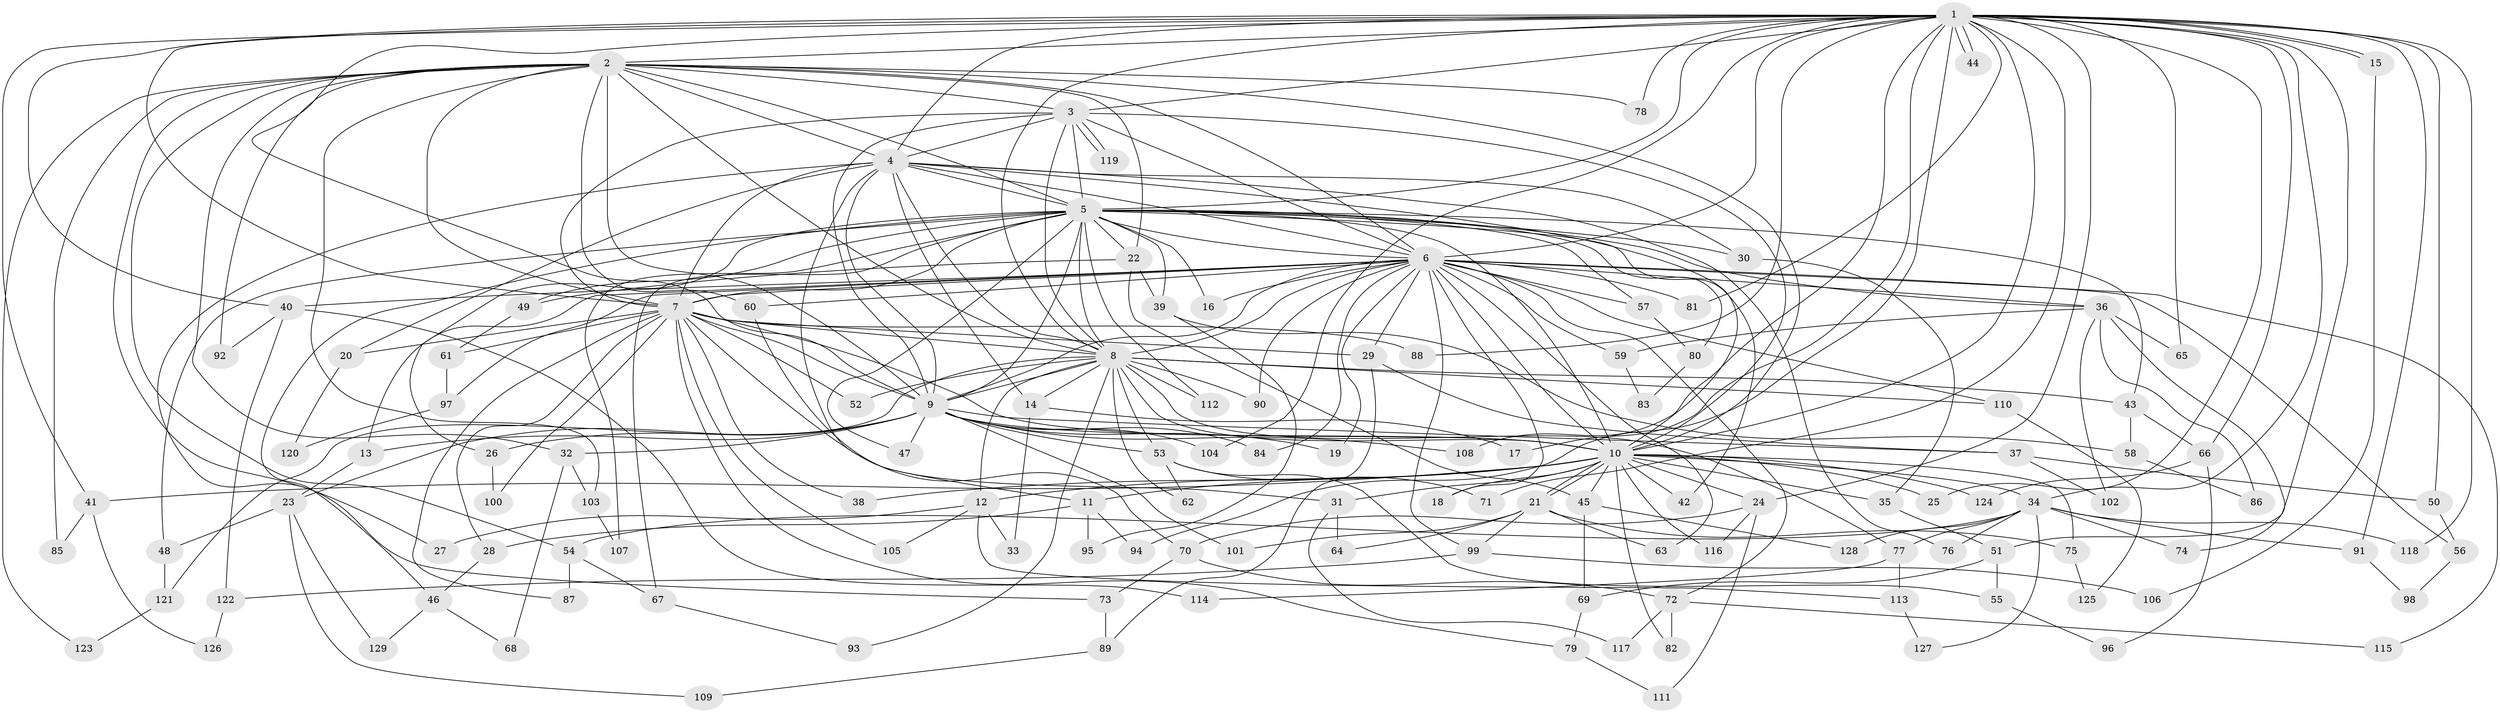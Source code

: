 // Generated by graph-tools (version 1.1) at 2025/34/03/09/25 02:34:56]
// undirected, 129 vertices, 283 edges
graph export_dot {
graph [start="1"]
  node [color=gray90,style=filled];
  1;
  2;
  3;
  4;
  5;
  6;
  7;
  8;
  9;
  10;
  11;
  12;
  13;
  14;
  15;
  16;
  17;
  18;
  19;
  20;
  21;
  22;
  23;
  24;
  25;
  26;
  27;
  28;
  29;
  30;
  31;
  32;
  33;
  34;
  35;
  36;
  37;
  38;
  39;
  40;
  41;
  42;
  43;
  44;
  45;
  46;
  47;
  48;
  49;
  50;
  51;
  52;
  53;
  54;
  55;
  56;
  57;
  58;
  59;
  60;
  61;
  62;
  63;
  64;
  65;
  66;
  67;
  68;
  69;
  70;
  71;
  72;
  73;
  74;
  75;
  76;
  77;
  78;
  79;
  80;
  81;
  82;
  83;
  84;
  85;
  86;
  87;
  88;
  89;
  90;
  91;
  92;
  93;
  94;
  95;
  96;
  97;
  98;
  99;
  100;
  101;
  102;
  103;
  104;
  105;
  106;
  107;
  108;
  109;
  110;
  111;
  112;
  113;
  114;
  115;
  116;
  117;
  118;
  119;
  120;
  121;
  122;
  123;
  124;
  125;
  126;
  127;
  128;
  129;
  1 -- 2;
  1 -- 3;
  1 -- 4;
  1 -- 5;
  1 -- 6;
  1 -- 7;
  1 -- 8;
  1 -- 9;
  1 -- 10;
  1 -- 15;
  1 -- 15;
  1 -- 17;
  1 -- 24;
  1 -- 25;
  1 -- 34;
  1 -- 40;
  1 -- 41;
  1 -- 44;
  1 -- 44;
  1 -- 50;
  1 -- 51;
  1 -- 65;
  1 -- 66;
  1 -- 71;
  1 -- 78;
  1 -- 81;
  1 -- 88;
  1 -- 91;
  1 -- 94;
  1 -- 104;
  1 -- 108;
  1 -- 118;
  2 -- 3;
  2 -- 4;
  2 -- 5;
  2 -- 6;
  2 -- 7;
  2 -- 8;
  2 -- 9;
  2 -- 10;
  2 -- 22;
  2 -- 27;
  2 -- 32;
  2 -- 54;
  2 -- 60;
  2 -- 78;
  2 -- 85;
  2 -- 92;
  2 -- 103;
  2 -- 123;
  3 -- 4;
  3 -- 5;
  3 -- 6;
  3 -- 7;
  3 -- 8;
  3 -- 9;
  3 -- 10;
  3 -- 119;
  3 -- 119;
  4 -- 5;
  4 -- 6;
  4 -- 7;
  4 -- 8;
  4 -- 9;
  4 -- 10;
  4 -- 11;
  4 -- 14;
  4 -- 20;
  4 -- 30;
  4 -- 73;
  4 -- 76;
  5 -- 6;
  5 -- 7;
  5 -- 8;
  5 -- 9;
  5 -- 10;
  5 -- 16;
  5 -- 22;
  5 -- 26;
  5 -- 30;
  5 -- 36;
  5 -- 39;
  5 -- 42;
  5 -- 43;
  5 -- 46;
  5 -- 47;
  5 -- 48;
  5 -- 49;
  5 -- 57;
  5 -- 67;
  5 -- 80;
  5 -- 107;
  5 -- 112;
  6 -- 7;
  6 -- 8;
  6 -- 9;
  6 -- 10;
  6 -- 13;
  6 -- 16;
  6 -- 18;
  6 -- 19;
  6 -- 29;
  6 -- 36;
  6 -- 40;
  6 -- 56;
  6 -- 57;
  6 -- 59;
  6 -- 60;
  6 -- 63;
  6 -- 72;
  6 -- 81;
  6 -- 84;
  6 -- 90;
  6 -- 97;
  6 -- 99;
  6 -- 110;
  6 -- 115;
  7 -- 8;
  7 -- 9;
  7 -- 10;
  7 -- 20;
  7 -- 28;
  7 -- 29;
  7 -- 31;
  7 -- 38;
  7 -- 52;
  7 -- 61;
  7 -- 79;
  7 -- 87;
  7 -- 88;
  7 -- 100;
  7 -- 105;
  8 -- 9;
  8 -- 10;
  8 -- 12;
  8 -- 14;
  8 -- 43;
  8 -- 52;
  8 -- 53;
  8 -- 62;
  8 -- 77;
  8 -- 90;
  8 -- 93;
  8 -- 110;
  8 -- 112;
  8 -- 121;
  9 -- 10;
  9 -- 13;
  9 -- 19;
  9 -- 23;
  9 -- 26;
  9 -- 32;
  9 -- 37;
  9 -- 47;
  9 -- 53;
  9 -- 84;
  9 -- 101;
  9 -- 104;
  9 -- 108;
  10 -- 11;
  10 -- 12;
  10 -- 18;
  10 -- 21;
  10 -- 21;
  10 -- 24;
  10 -- 25;
  10 -- 31;
  10 -- 34;
  10 -- 35;
  10 -- 38;
  10 -- 41;
  10 -- 42;
  10 -- 45;
  10 -- 75;
  10 -- 82;
  10 -- 116;
  10 -- 124;
  11 -- 28;
  11 -- 94;
  11 -- 95;
  12 -- 27;
  12 -- 33;
  12 -- 105;
  12 -- 113;
  13 -- 23;
  14 -- 17;
  14 -- 33;
  15 -- 106;
  20 -- 120;
  21 -- 63;
  21 -- 64;
  21 -- 75;
  21 -- 99;
  21 -- 101;
  22 -- 39;
  22 -- 45;
  22 -- 49;
  23 -- 48;
  23 -- 109;
  23 -- 129;
  24 -- 70;
  24 -- 111;
  24 -- 116;
  26 -- 100;
  28 -- 46;
  29 -- 37;
  29 -- 89;
  30 -- 35;
  31 -- 64;
  31 -- 117;
  32 -- 68;
  32 -- 103;
  34 -- 54;
  34 -- 74;
  34 -- 76;
  34 -- 77;
  34 -- 91;
  34 -- 118;
  34 -- 127;
  34 -- 128;
  35 -- 51;
  36 -- 59;
  36 -- 65;
  36 -- 74;
  36 -- 86;
  36 -- 102;
  37 -- 50;
  37 -- 102;
  39 -- 58;
  39 -- 95;
  40 -- 92;
  40 -- 114;
  40 -- 122;
  41 -- 85;
  41 -- 126;
  43 -- 58;
  43 -- 66;
  45 -- 69;
  45 -- 128;
  46 -- 68;
  46 -- 129;
  48 -- 121;
  49 -- 61;
  50 -- 56;
  51 -- 55;
  51 -- 69;
  53 -- 55;
  53 -- 62;
  53 -- 71;
  54 -- 67;
  54 -- 87;
  55 -- 96;
  56 -- 98;
  57 -- 80;
  58 -- 86;
  59 -- 83;
  60 -- 70;
  61 -- 97;
  66 -- 96;
  66 -- 124;
  67 -- 93;
  69 -- 79;
  70 -- 72;
  70 -- 73;
  72 -- 82;
  72 -- 115;
  72 -- 117;
  73 -- 89;
  75 -- 125;
  77 -- 113;
  77 -- 114;
  79 -- 111;
  80 -- 83;
  89 -- 109;
  91 -- 98;
  97 -- 120;
  99 -- 106;
  99 -- 122;
  103 -- 107;
  110 -- 125;
  113 -- 127;
  121 -- 123;
  122 -- 126;
}
